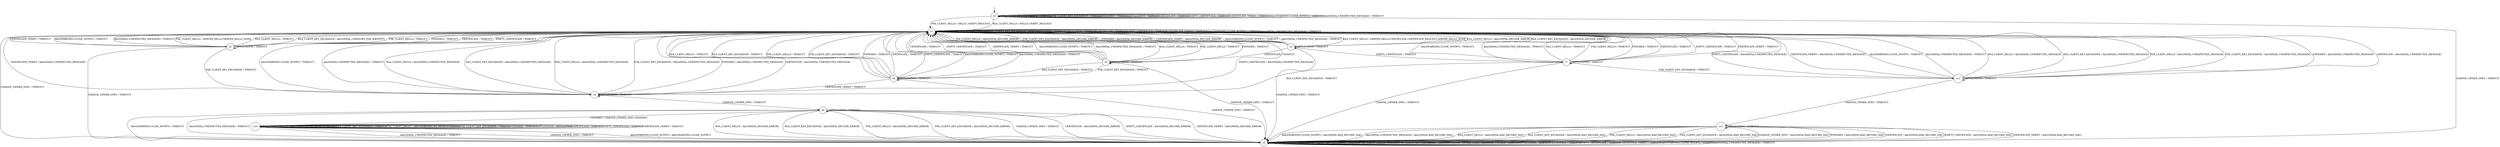digraph g {
__start0 [label="" shape="none"];

	s0 [shape="circle" label="s0"];
	s1 [shape="circle" label="s1"];
	s2 [shape="circle" label="s2"];
	s3 [shape="circle" label="s3"];
	s4 [shape="circle" label="s4"];
	s5 [shape="circle" label="s5"];
	s6 [shape="circle" label="s6"];
	s7 [shape="circle" label="s7"];
	s8 [shape="circle" label="s8"];
	s9 [shape="circle" label="s9"];
	s10 [shape="circle" label="s10"];
	s11 [shape="circle" label="s11"];
	s12 [shape="circle" label="s12"];
	s0 -> s1 [label="RSA_CLIENT_HELLO / HELLO_VERIFY_REQUEST"];
	s0 -> s0 [label="RSA_CLIENT_KEY_EXCHANGE / TIMEOUT"];
	s0 -> s1 [label="PSK_CLIENT_HELLO / HELLO_VERIFY_REQUEST"];
	s0 -> s0 [label="PSK_CLIENT_KEY_EXCHANGE / TIMEOUT"];
	s0 -> s5 [label="CHANGE_CIPHER_SPEC / TIMEOUT"];
	s0 -> s0 [label="FINISHED / TIMEOUT"];
	s0 -> s0 [label="APPLICATION / TIMEOUT"];
	s0 -> s0 [label="CERTIFICATE / TIMEOUT"];
	s0 -> s0 [label="EMPTY_CERTIFICATE / TIMEOUT"];
	s0 -> s0 [label="CERTIFICATE_VERIFY / TIMEOUT"];
	s0 -> s0 [label="Alert(WARNING,CLOSE_NOTIFY) / TIMEOUT"];
	s0 -> s0 [label="Alert(FATAL,UNEXPECTED_MESSAGE) / TIMEOUT"];
	s1 -> s3 [label="RSA_CLIENT_HELLO / SERVER_HELLO,CERTIFICATE,CERTIFICATE_REQUEST,SERVER_HELLO_DONE"];
	s1 -> s1 [label="RSA_CLIENT_KEY_EXCHANGE / TIMEOUT"];
	s1 -> s2 [label="PSK_CLIENT_HELLO / SERVER_HELLO,SERVER_HELLO_DONE"];
	s1 -> s1 [label="PSK_CLIENT_KEY_EXCHANGE / TIMEOUT"];
	s1 -> s5 [label="CHANGE_CIPHER_SPEC / TIMEOUT"];
	s1 -> s1 [label="FINISHED / TIMEOUT"];
	s1 -> s1 [label="APPLICATION / TIMEOUT"];
	s1 -> s1 [label="CERTIFICATE / TIMEOUT"];
	s1 -> s1 [label="EMPTY_CERTIFICATE / TIMEOUT"];
	s1 -> s1 [label="CERTIFICATE_VERIFY / TIMEOUT"];
	s1 -> s1 [label="Alert(WARNING,CLOSE_NOTIFY) / TIMEOUT"];
	s1 -> s1 [label="Alert(FATAL,UNEXPECTED_MESSAGE) / TIMEOUT"];
	s2 -> s1 [label="RSA_CLIENT_HELLO / TIMEOUT"];
	s2 -> s1 [label="RSA_CLIENT_KEY_EXCHANGE / Alert(FATAL,UNKNOWN_PSK_IDENTITY)"];
	s2 -> s1 [label="PSK_CLIENT_HELLO / TIMEOUT"];
	s2 -> s4 [label="PSK_CLIENT_KEY_EXCHANGE / TIMEOUT"];
	s2 -> s5 [label="CHANGE_CIPHER_SPEC / TIMEOUT"];
	s2 -> s1 [label="FINISHED / TIMEOUT"];
	s2 -> s2 [label="APPLICATION / TIMEOUT"];
	s2 -> s1 [label="CERTIFICATE / TIMEOUT"];
	s2 -> s1 [label="EMPTY_CERTIFICATE / TIMEOUT"];
	s2 -> s1 [label="CERTIFICATE_VERIFY / TIMEOUT"];
	s2 -> s1 [label="Alert(WARNING,CLOSE_NOTIFY) / TIMEOUT"];
	s2 -> s1 [label="Alert(FATAL,UNEXPECTED_MESSAGE) / TIMEOUT"];
	s3 -> s1 [label="RSA_CLIENT_HELLO / Alert(FATAL,DECODE_ERROR)"];
	s3 -> s1 [label="RSA_CLIENT_KEY_EXCHANGE / Alert(FATAL,DECODE_ERROR)"];
	s3 -> s1 [label="PSK_CLIENT_HELLO / Alert(FATAL,DECODE_ERROR)"];
	s3 -> s1 [label="PSK_CLIENT_KEY_EXCHANGE / Alert(FATAL,DECODE_ERROR)"];
	s3 -> s5 [label="CHANGE_CIPHER_SPEC / TIMEOUT"];
	s3 -> s1 [label="FINISHED / Alert(FATAL,DECODE_ERROR)"];
	s3 -> s3 [label="APPLICATION / TIMEOUT"];
	s3 -> s6 [label="CERTIFICATE / TIMEOUT"];
	s3 -> s7 [label="EMPTY_CERTIFICATE / TIMEOUT"];
	s3 -> s1 [label="CERTIFICATE_VERIFY / Alert(FATAL,DECODE_ERROR)"];
	s3 -> s1 [label="Alert(WARNING,CLOSE_NOTIFY) / TIMEOUT"];
	s3 -> s1 [label="Alert(FATAL,UNEXPECTED_MESSAGE) / TIMEOUT"];
	s4 -> s1 [label="RSA_CLIENT_HELLO / Alert(FATAL,UNEXPECTED_MESSAGE)"];
	s4 -> s1 [label="RSA_CLIENT_KEY_EXCHANGE / Alert(FATAL,UNEXPECTED_MESSAGE)"];
	s4 -> s1 [label="PSK_CLIENT_HELLO / Alert(FATAL,UNEXPECTED_MESSAGE)"];
	s4 -> s1 [label="PSK_CLIENT_KEY_EXCHANGE / Alert(FATAL,UNEXPECTED_MESSAGE)"];
	s4 -> s9 [label="CHANGE_CIPHER_SPEC / TIMEOUT"];
	s4 -> s1 [label="FINISHED / Alert(FATAL,UNEXPECTED_MESSAGE)"];
	s4 -> s4 [label="APPLICATION / TIMEOUT"];
	s4 -> s1 [label="CERTIFICATE / Alert(FATAL,UNEXPECTED_MESSAGE)"];
	s4 -> s1 [label="EMPTY_CERTIFICATE / Alert(FATAL,UNEXPECTED_MESSAGE)"];
	s4 -> s1 [label="CERTIFICATE_VERIFY / Alert(FATAL,UNEXPECTED_MESSAGE)"];
	s4 -> s1 [label="Alert(WARNING,CLOSE_NOTIFY) / TIMEOUT"];
	s4 -> s1 [label="Alert(FATAL,UNEXPECTED_MESSAGE) / TIMEOUT"];
	s5 -> s5 [label="RSA_CLIENT_HELLO / TIMEOUT"];
	s5 -> s5 [label="RSA_CLIENT_KEY_EXCHANGE / TIMEOUT"];
	s5 -> s5 [label="PSK_CLIENT_HELLO / TIMEOUT"];
	s5 -> s5 [label="PSK_CLIENT_KEY_EXCHANGE / TIMEOUT"];
	s5 -> s5 [label="CHANGE_CIPHER_SPEC / TIMEOUT"];
	s5 -> s5 [label="FINISHED / TIMEOUT"];
	s5 -> s5 [label="APPLICATION / TIMEOUT"];
	s5 -> s5 [label="CERTIFICATE / TIMEOUT"];
	s5 -> s5 [label="EMPTY_CERTIFICATE / TIMEOUT"];
	s5 -> s5 [label="CERTIFICATE_VERIFY / TIMEOUT"];
	s5 -> s5 [label="Alert(WARNING,CLOSE_NOTIFY) / TIMEOUT"];
	s5 -> s5 [label="Alert(FATAL,UNEXPECTED_MESSAGE) / TIMEOUT"];
	s6 -> s1 [label="RSA_CLIENT_HELLO / TIMEOUT"];
	s6 -> s8 [label="RSA_CLIENT_KEY_EXCHANGE / TIMEOUT"];
	s6 -> s1 [label="PSK_CLIENT_HELLO / TIMEOUT"];
	s6 -> s8 [label="PSK_CLIENT_KEY_EXCHANGE / TIMEOUT"];
	s6 -> s5 [label="CHANGE_CIPHER_SPEC / TIMEOUT"];
	s6 -> s1 [label="FINISHED / TIMEOUT"];
	s6 -> s6 [label="APPLICATION / TIMEOUT"];
	s6 -> s1 [label="CERTIFICATE / TIMEOUT"];
	s6 -> s1 [label="EMPTY_CERTIFICATE / TIMEOUT"];
	s6 -> s1 [label="CERTIFICATE_VERIFY / TIMEOUT"];
	s6 -> s1 [label="Alert(WARNING,CLOSE_NOTIFY) / TIMEOUT"];
	s6 -> s1 [label="Alert(FATAL,UNEXPECTED_MESSAGE) / TIMEOUT"];
	s7 -> s1 [label="RSA_CLIENT_HELLO / TIMEOUT"];
	s7 -> s4 [label="RSA_CLIENT_KEY_EXCHANGE / TIMEOUT"];
	s7 -> s1 [label="PSK_CLIENT_HELLO / TIMEOUT"];
	s7 -> s11 [label="PSK_CLIENT_KEY_EXCHANGE / TIMEOUT"];
	s7 -> s5 [label="CHANGE_CIPHER_SPEC / TIMEOUT"];
	s7 -> s1 [label="FINISHED / TIMEOUT"];
	s7 -> s7 [label="APPLICATION / TIMEOUT"];
	s7 -> s1 [label="CERTIFICATE / TIMEOUT"];
	s7 -> s1 [label="EMPTY_CERTIFICATE / TIMEOUT"];
	s7 -> s1 [label="CERTIFICATE_VERIFY / TIMEOUT"];
	s7 -> s1 [label="Alert(WARNING,CLOSE_NOTIFY) / TIMEOUT"];
	s7 -> s1 [label="Alert(FATAL,UNEXPECTED_MESSAGE) / TIMEOUT"];
	s8 -> s1 [label="RSA_CLIENT_HELLO / TIMEOUT"];
	s8 -> s1 [label="RSA_CLIENT_KEY_EXCHANGE / TIMEOUT"];
	s8 -> s1 [label="PSK_CLIENT_HELLO / TIMEOUT"];
	s8 -> s1 [label="PSK_CLIENT_KEY_EXCHANGE / TIMEOUT"];
	s8 -> s5 [label="CHANGE_CIPHER_SPEC / TIMEOUT"];
	s8 -> s1 [label="FINISHED / TIMEOUT"];
	s8 -> s8 [label="APPLICATION / TIMEOUT"];
	s8 -> s1 [label="CERTIFICATE / TIMEOUT"];
	s8 -> s1 [label="EMPTY_CERTIFICATE / TIMEOUT"];
	s8 -> s4 [label="CERTIFICATE_VERIFY / TIMEOUT"];
	s8 -> s1 [label="Alert(WARNING,CLOSE_NOTIFY) / TIMEOUT"];
	s8 -> s1 [label="Alert(FATAL,UNEXPECTED_MESSAGE) / TIMEOUT"];
	s9 -> s5 [label="RSA_CLIENT_HELLO / Alert(FATAL,DECODE_ERROR)"];
	s9 -> s5 [label="RSA_CLIENT_KEY_EXCHANGE / Alert(FATAL,DECODE_ERROR)"];
	s9 -> s5 [label="PSK_CLIENT_HELLO / Alert(FATAL,DECODE_ERROR)"];
	s9 -> s5 [label="PSK_CLIENT_KEY_EXCHANGE / Alert(FATAL,DECODE_ERROR)"];
	s9 -> s5 [label="CHANGE_CIPHER_SPEC / TIMEOUT"];
	s9 -> s10 [label="FINISHED / CHANGE_CIPHER_SPEC,FINISHED"];
	s9 -> s9 [label="APPLICATION / TIMEOUT"];
	s9 -> s5 [label="CERTIFICATE / Alert(FATAL,DECODE_ERROR)"];
	s9 -> s5 [label="EMPTY_CERTIFICATE / Alert(FATAL,DECODE_ERROR)"];
	s9 -> s5 [label="CERTIFICATE_VERIFY / Alert(FATAL,DECODE_ERROR)"];
	s9 -> s5 [label="Alert(WARNING,CLOSE_NOTIFY) / TIMEOUT"];
	s9 -> s5 [label="Alert(FATAL,UNEXPECTED_MESSAGE) / TIMEOUT"];
	s10 -> s10 [label="RSA_CLIENT_HELLO / Alert(WARNING,NO_RENEGOTIATION)"];
	s10 -> s10 [label="RSA_CLIENT_KEY_EXCHANGE / TIMEOUT"];
	s10 -> s10 [label="PSK_CLIENT_HELLO / Alert(WARNING,NO_RENEGOTIATION)"];
	s10 -> s10 [label="PSK_CLIENT_KEY_EXCHANGE / TIMEOUT"];
	s10 -> s5 [label="CHANGE_CIPHER_SPEC / TIMEOUT"];
	s10 -> s10 [label="FINISHED / TIMEOUT"];
	s10 -> s10 [label="APPLICATION / APPLICATION"];
	s10 -> s10 [label="CERTIFICATE / TIMEOUT"];
	s10 -> s10 [label="EMPTY_CERTIFICATE / TIMEOUT"];
	s10 -> s10 [label="CERTIFICATE_VERIFY / TIMEOUT"];
	s10 -> s5 [label="Alert(WARNING,CLOSE_NOTIFY) / Alert(WARNING,CLOSE_NOTIFY)"];
	s10 -> s5 [label="Alert(FATAL,UNEXPECTED_MESSAGE) / TIMEOUT"];
	s11 -> s1 [label="RSA_CLIENT_HELLO / Alert(FATAL,UNEXPECTED_MESSAGE)"];
	s11 -> s1 [label="RSA_CLIENT_KEY_EXCHANGE / Alert(FATAL,UNEXPECTED_MESSAGE)"];
	s11 -> s1 [label="PSK_CLIENT_HELLO / Alert(FATAL,UNEXPECTED_MESSAGE)"];
	s11 -> s1 [label="PSK_CLIENT_KEY_EXCHANGE / Alert(FATAL,UNEXPECTED_MESSAGE)"];
	s11 -> s12 [label="CHANGE_CIPHER_SPEC / TIMEOUT"];
	s11 -> s1 [label="FINISHED / Alert(FATAL,UNEXPECTED_MESSAGE)"];
	s11 -> s11 [label="APPLICATION / TIMEOUT"];
	s11 -> s1 [label="CERTIFICATE / Alert(FATAL,UNEXPECTED_MESSAGE)"];
	s11 -> s1 [label="EMPTY_CERTIFICATE / Alert(FATAL,UNEXPECTED_MESSAGE)"];
	s11 -> s1 [label="CERTIFICATE_VERIFY / Alert(FATAL,UNEXPECTED_MESSAGE)"];
	s11 -> s1 [label="Alert(WARNING,CLOSE_NOTIFY) / TIMEOUT"];
	s11 -> s1 [label="Alert(FATAL,UNEXPECTED_MESSAGE) / TIMEOUT"];
	s12 -> s5 [label="RSA_CLIENT_HELLO / Alert(FATAL,BAD_RECORD_MAC)"];
	s12 -> s5 [label="RSA_CLIENT_KEY_EXCHANGE / Alert(FATAL,BAD_RECORD_MAC)"];
	s12 -> s5 [label="PSK_CLIENT_HELLO / Alert(FATAL,BAD_RECORD_MAC)"];
	s12 -> s5 [label="PSK_CLIENT_KEY_EXCHANGE / Alert(FATAL,BAD_RECORD_MAC)"];
	s12 -> s5 [label="CHANGE_CIPHER_SPEC / Alert(FATAL,BAD_RECORD_MAC)"];
	s12 -> s5 [label="FINISHED / Alert(FATAL,BAD_RECORD_MAC)"];
	s12 -> s12 [label="APPLICATION / TIMEOUT"];
	s12 -> s5 [label="CERTIFICATE / Alert(FATAL,BAD_RECORD_MAC)"];
	s12 -> s5 [label="EMPTY_CERTIFICATE / Alert(FATAL,BAD_RECORD_MAC)"];
	s12 -> s5 [label="CERTIFICATE_VERIFY / Alert(FATAL,BAD_RECORD_MAC)"];
	s12 -> s5 [label="Alert(WARNING,CLOSE_NOTIFY) / Alert(FATAL,BAD_RECORD_MAC)"];
	s12 -> s5 [label="Alert(FATAL,UNEXPECTED_MESSAGE) / Alert(FATAL,BAD_RECORD_MAC)"];

__start0 -> s0;
}
